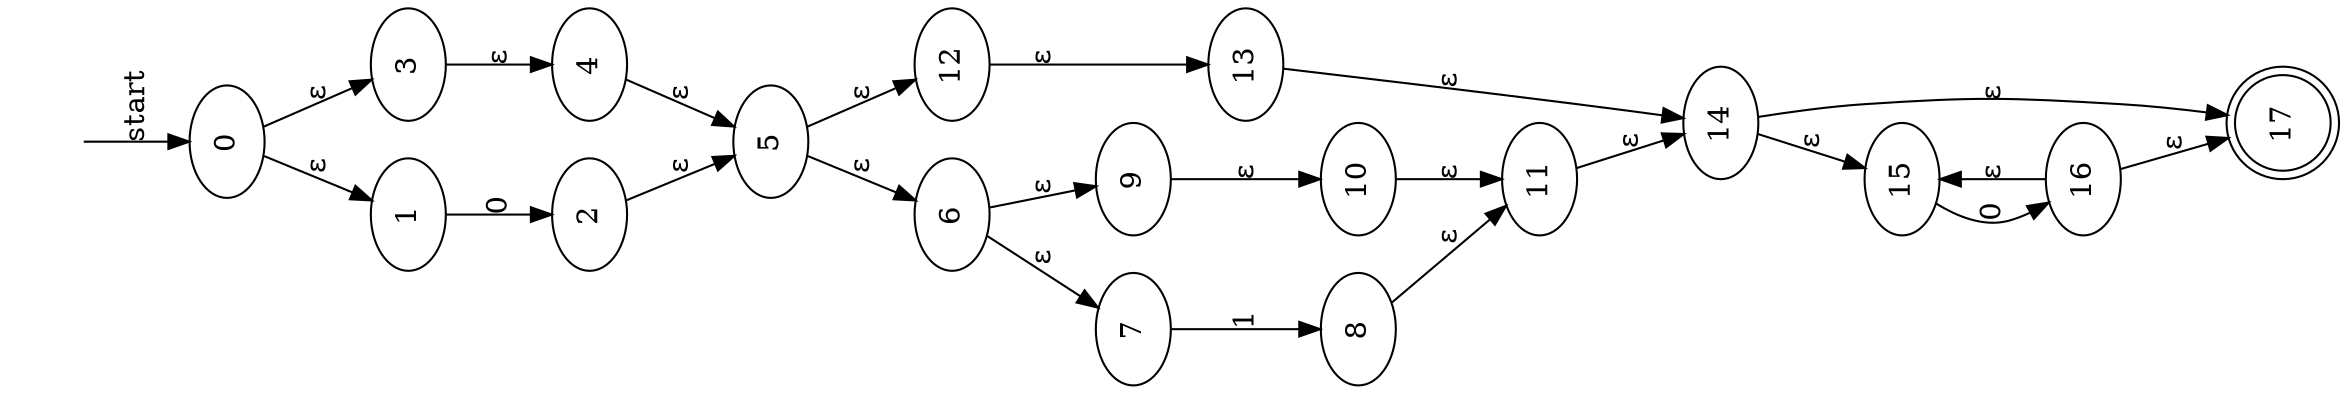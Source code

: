 digraph {
	graph [rotate=90]
	"" [shape=none style=invisible]
	"" -> 0 [label=start labelangle=270]
	1 [label=1]
	2 [label=2]
	3 [label=3]
	4 [label=4]
	5 [label=5]
	6 [label=6]
	7 [label=7]
	8 [label=8]
	9 [label=9]
	10 [label=10]
	11 [label=11]
	12 [label=12]
	13 [label=13]
	14 [label=14]
	15 [label=15]
	16 [label=16]
	17 [label=17 shape=doublecircle]
	0 -> 1 [label="ε"]
	0 -> 3 [label="ε"]
	1 -> 2 [label=0]
	3 -> 4 [label="ε"]
	2 -> 5 [label="ε"]
	4 -> 5 [label="ε"]
	5 -> 6 [label="ε"]
	5 -> 12 [label="ε"]
	6 -> 7 [label="ε"]
	6 -> 9 [label="ε"]
	7 -> 8 [label=1]
	9 -> 10 [label="ε"]
	8 -> 11 [label="ε"]
	10 -> 11 [label="ε"]
	12 -> 13 [label="ε"]
	11 -> 14 [label="ε"]
	13 -> 14 [label="ε"]
	14 -> 15 [label="ε"]
	14 -> 17 [label="ε"]
	15 -> 16 [label=0]
	16 -> 15 [label="ε"]
	16 -> 17 [label="ε"]
}

